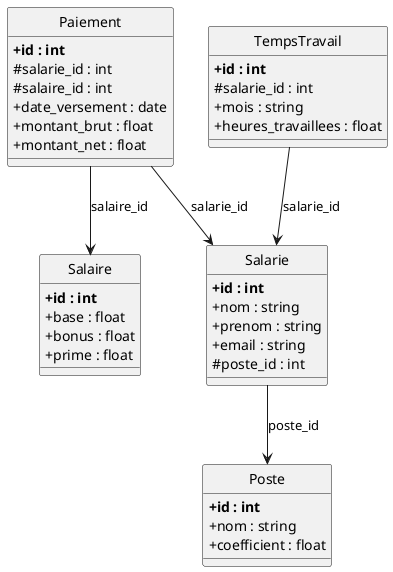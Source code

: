 @startuml
skinparam classAttributeIconSize 0
skinparam style strictuml

class Salarie {
  **+id : int**
  +nom : string
  +prenom : string
  +email : string
  #poste_id : int
}

class Poste {
  **+id : int**
  +nom : string
  +coefficient : float
}

class Salaire {
  **+id : int**
  +base : float
  +bonus : float
  +prime : float
}

class Paiement {
  **+id : int**
  #salarie_id : int
  #salaire_id : int
  +date_versement : date
  +montant_brut : float
  +montant_net : float
}

class TempsTravail {
  **+id : int**
  #salarie_id : int
  +mois : string
  +heures_travaillees : float
}

' Relations avec cardinalité logique
Salarie --> Poste : poste_id
Paiement --> Salarie : salarie_id
Paiement --> Salaire : salaire_id
TempsTravail --> Salarie : salarie_id

@enduml
